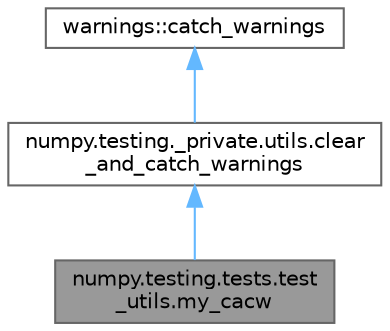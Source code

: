 digraph "numpy.testing.tests.test_utils.my_cacw"
{
 // LATEX_PDF_SIZE
  bgcolor="transparent";
  edge [fontname=Helvetica,fontsize=10,labelfontname=Helvetica,labelfontsize=10];
  node [fontname=Helvetica,fontsize=10,shape=box,height=0.2,width=0.4];
  Node1 [id="Node000001",label="numpy.testing.tests.test\l_utils.my_cacw",height=0.2,width=0.4,color="gray40", fillcolor="grey60", style="filled", fontcolor="black",tooltip=" "];
  Node2 -> Node1 [id="edge3_Node000001_Node000002",dir="back",color="steelblue1",style="solid",tooltip=" "];
  Node2 [id="Node000002",label="numpy.testing._private.utils.clear\l_and_catch_warnings",height=0.2,width=0.4,color="gray40", fillcolor="white", style="filled",URL="$classnumpy_1_1testing_1_1__private_1_1utils_1_1clear__and__catch__warnings.html",tooltip=" "];
  Node3 -> Node2 [id="edge4_Node000002_Node000003",dir="back",color="steelblue1",style="solid",tooltip=" "];
  Node3 [id="Node000003",label="warnings::catch_warnings",height=0.2,width=0.4,color="gray40", fillcolor="white", style="filled",tooltip=" "];
}
